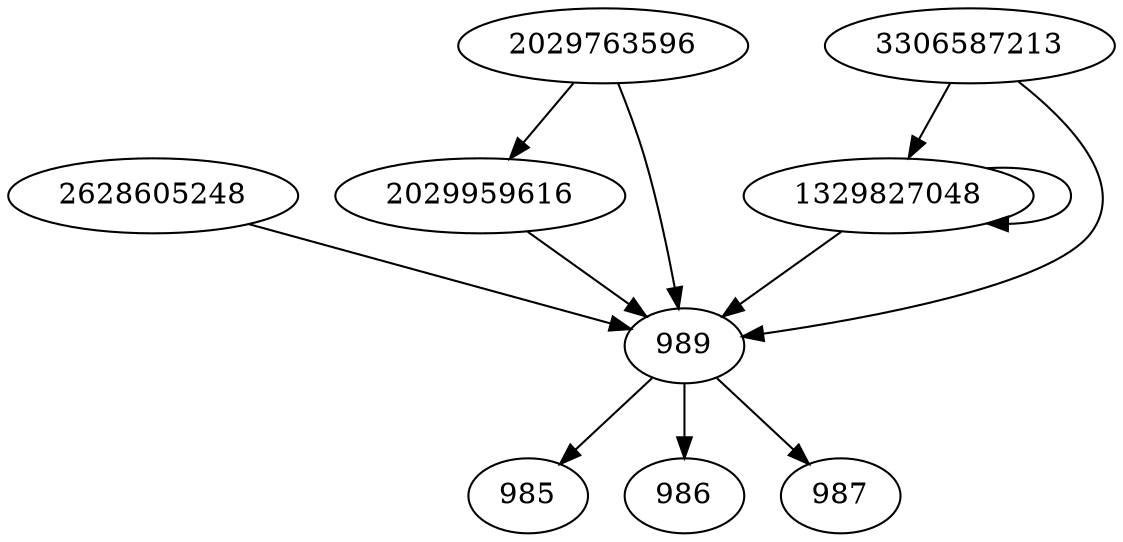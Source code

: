 digraph  {
2628605248;
2029959616;
1329827048;
2029763596;
3306587213;
985;
986;
987;
989;
2628605248 -> 989;
2029959616 -> 989;
1329827048 -> 1329827048;
1329827048 -> 989;
2029763596 -> 989;
2029763596 -> 2029959616;
3306587213 -> 1329827048;
3306587213 -> 989;
989 -> 985;
989 -> 986;
989 -> 987;
}
